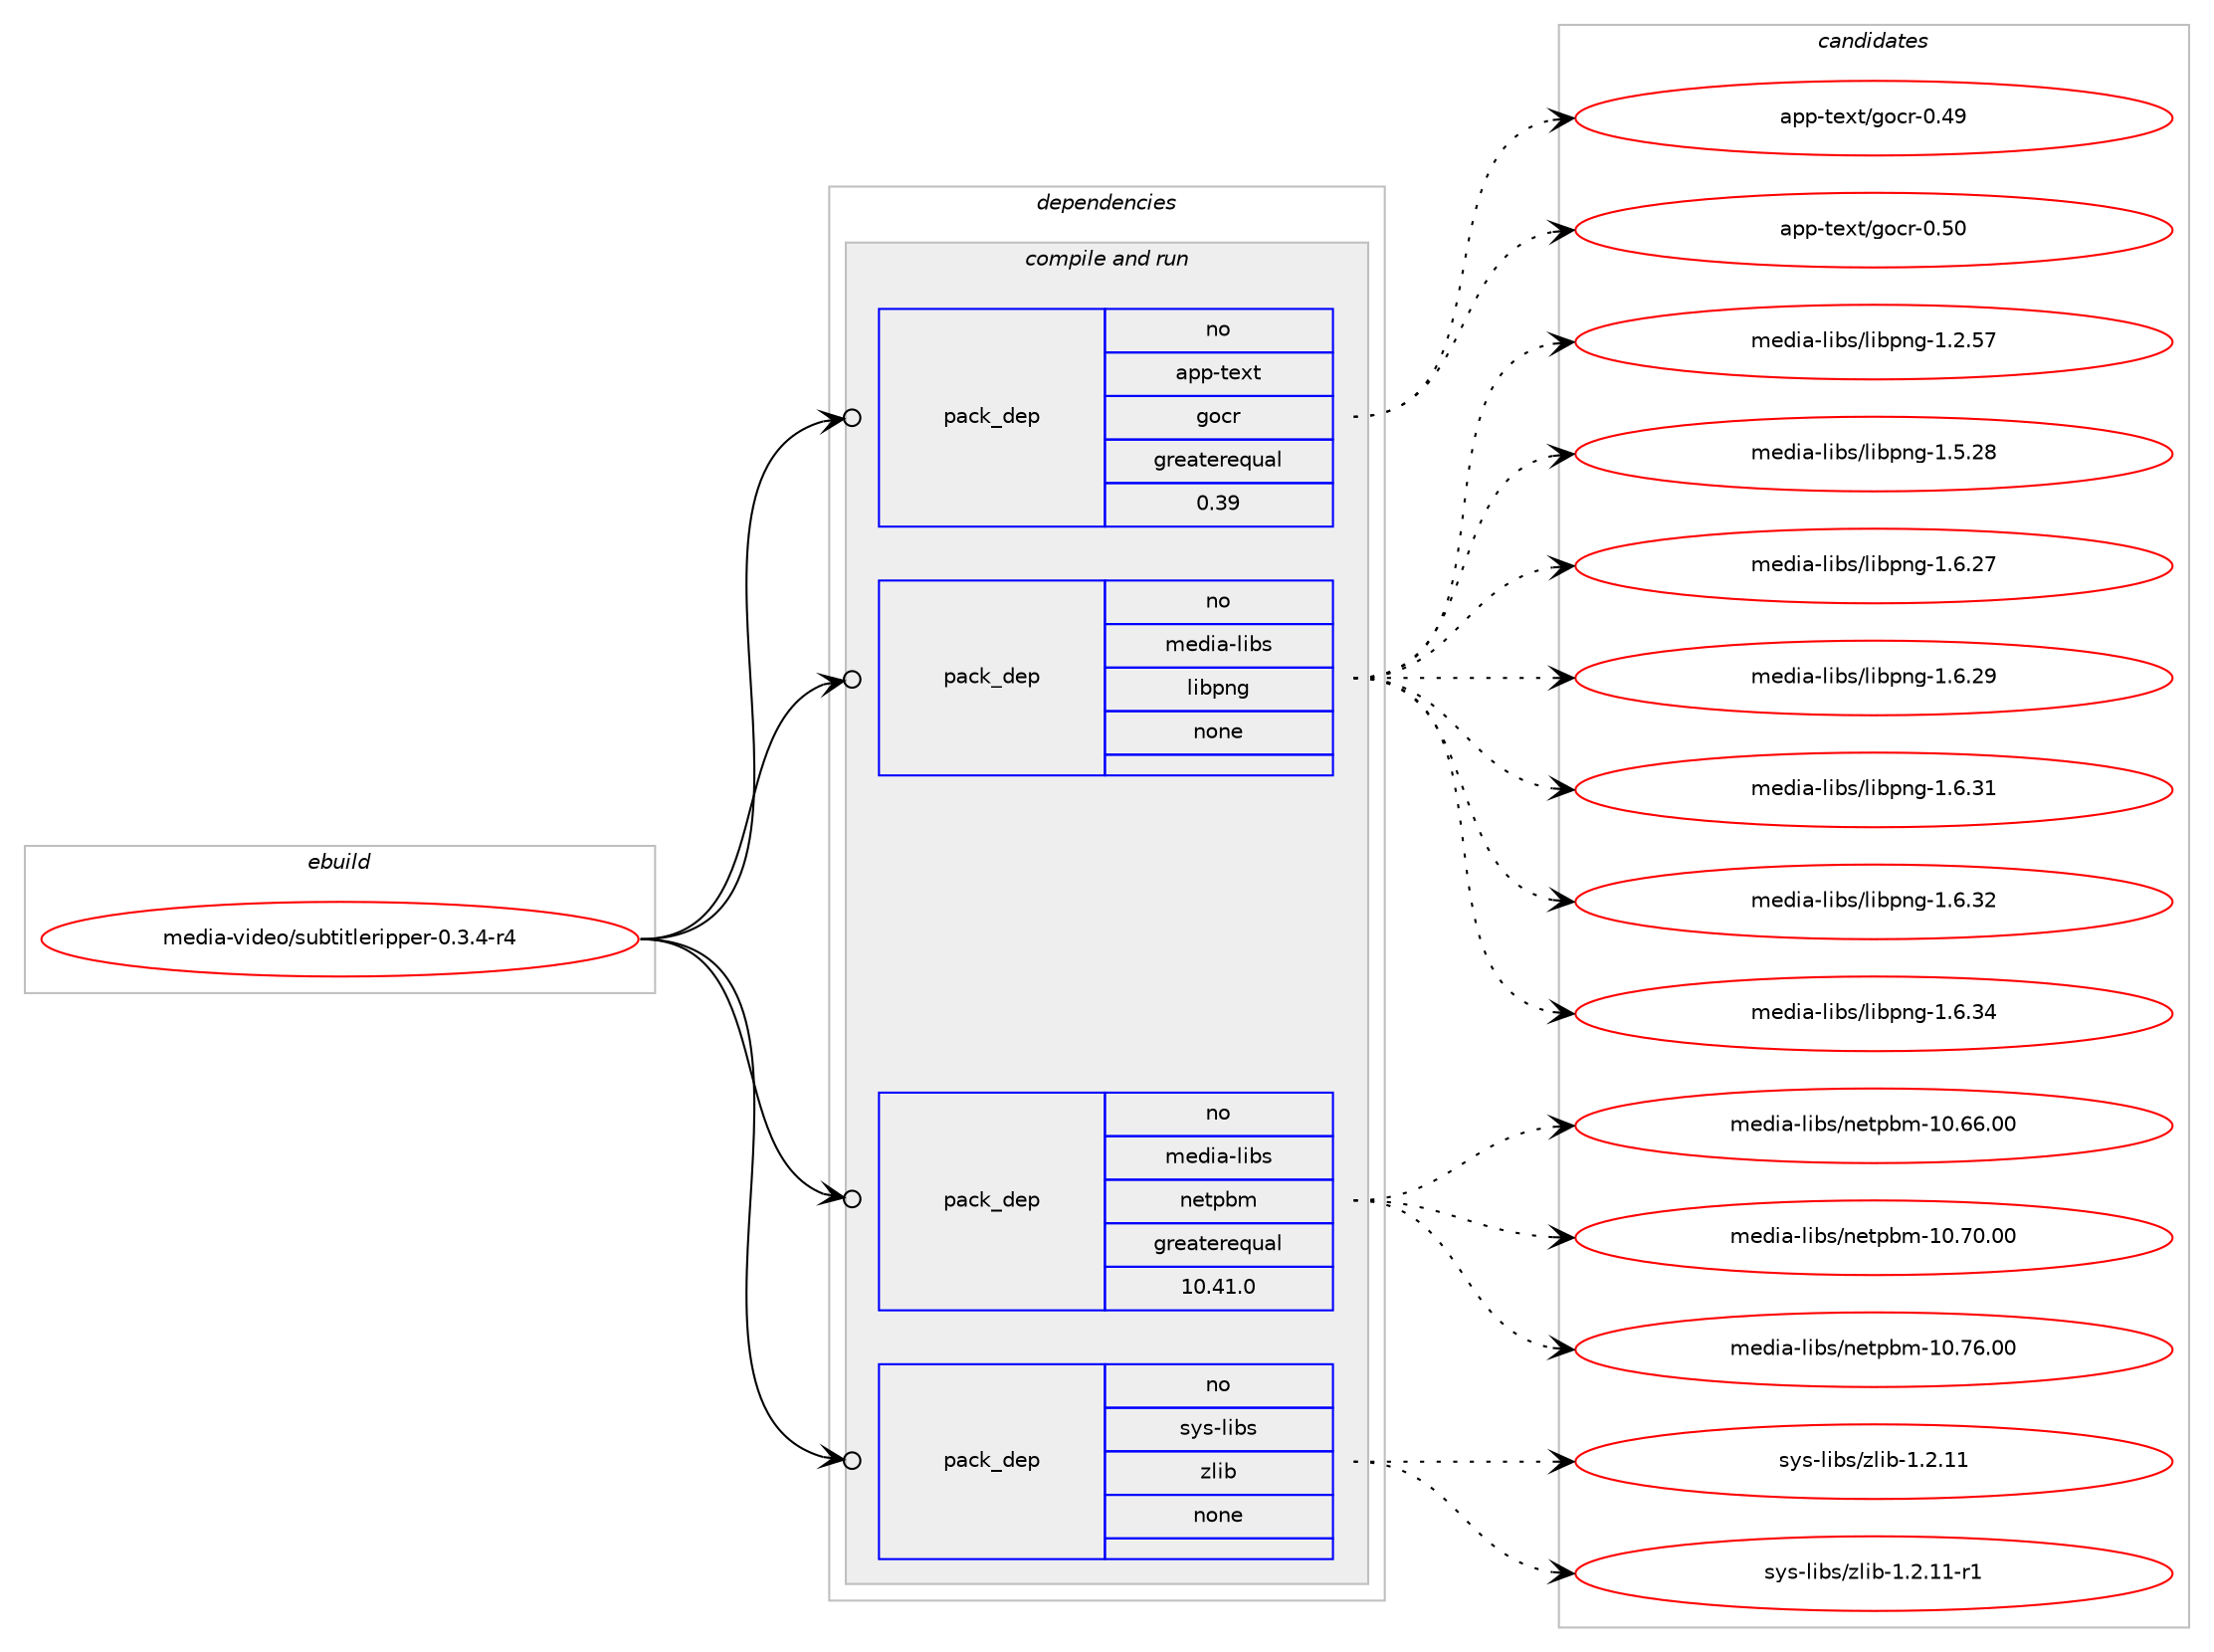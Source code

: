 digraph prolog {

# *************
# Graph options
# *************

newrank=true;
concentrate=true;
compound=true;
graph [rankdir=LR,fontname=Helvetica,fontsize=10,ranksep=1.5];#, ranksep=2.5, nodesep=0.2];
edge  [arrowhead=vee];
node  [fontname=Helvetica,fontsize=10];

# **********
# The ebuild
# **********

subgraph cluster_leftcol {
color=gray;
rank=same;
label=<<i>ebuild</i>>;
id [label="media-video/subtitleripper-0.3.4-r4", color=red, width=4, href="../media-video/subtitleripper-0.3.4-r4.svg"];
}

# ****************
# The dependencies
# ****************

subgraph cluster_midcol {
color=gray;
label=<<i>dependencies</i>>;
subgraph cluster_compile {
fillcolor="#eeeeee";
style=filled;
label=<<i>compile</i>>;
}
subgraph cluster_compileandrun {
fillcolor="#eeeeee";
style=filled;
label=<<i>compile and run</i>>;
subgraph pack292717 {
dependency396990 [label=<<TABLE BORDER="0" CELLBORDER="1" CELLSPACING="0" CELLPADDING="4" WIDTH="220"><TR><TD ROWSPAN="6" CELLPADDING="30">pack_dep</TD></TR><TR><TD WIDTH="110">no</TD></TR><TR><TD>app-text</TD></TR><TR><TD>gocr</TD></TR><TR><TD>greaterequal</TD></TR><TR><TD>0.39</TD></TR></TABLE>>, shape=none, color=blue];
}
id:e -> dependency396990:w [weight=20,style="solid",arrowhead="odotvee"];
subgraph pack292718 {
dependency396991 [label=<<TABLE BORDER="0" CELLBORDER="1" CELLSPACING="0" CELLPADDING="4" WIDTH="220"><TR><TD ROWSPAN="6" CELLPADDING="30">pack_dep</TD></TR><TR><TD WIDTH="110">no</TD></TR><TR><TD>media-libs</TD></TR><TR><TD>libpng</TD></TR><TR><TD>none</TD></TR><TR><TD></TD></TR></TABLE>>, shape=none, color=blue];
}
id:e -> dependency396991:w [weight=20,style="solid",arrowhead="odotvee"];
subgraph pack292719 {
dependency396992 [label=<<TABLE BORDER="0" CELLBORDER="1" CELLSPACING="0" CELLPADDING="4" WIDTH="220"><TR><TD ROWSPAN="6" CELLPADDING="30">pack_dep</TD></TR><TR><TD WIDTH="110">no</TD></TR><TR><TD>media-libs</TD></TR><TR><TD>netpbm</TD></TR><TR><TD>greaterequal</TD></TR><TR><TD>10.41.0</TD></TR></TABLE>>, shape=none, color=blue];
}
id:e -> dependency396992:w [weight=20,style="solid",arrowhead="odotvee"];
subgraph pack292720 {
dependency396993 [label=<<TABLE BORDER="0" CELLBORDER="1" CELLSPACING="0" CELLPADDING="4" WIDTH="220"><TR><TD ROWSPAN="6" CELLPADDING="30">pack_dep</TD></TR><TR><TD WIDTH="110">no</TD></TR><TR><TD>sys-libs</TD></TR><TR><TD>zlib</TD></TR><TR><TD>none</TD></TR><TR><TD></TD></TR></TABLE>>, shape=none, color=blue];
}
id:e -> dependency396993:w [weight=20,style="solid",arrowhead="odotvee"];
}
subgraph cluster_run {
fillcolor="#eeeeee";
style=filled;
label=<<i>run</i>>;
}
}

# **************
# The candidates
# **************

subgraph cluster_choices {
rank=same;
color=gray;
label=<<i>candidates</i>>;

subgraph choice292717 {
color=black;
nodesep=1;
choice971121124511610112011647103111991144548465257 [label="app-text/gocr-0.49", color=red, width=4,href="../app-text/gocr-0.49.svg"];
choice971121124511610112011647103111991144548465348 [label="app-text/gocr-0.50", color=red, width=4,href="../app-text/gocr-0.50.svg"];
dependency396990:e -> choice971121124511610112011647103111991144548465257:w [style=dotted,weight="100"];
dependency396990:e -> choice971121124511610112011647103111991144548465348:w [style=dotted,weight="100"];
}
subgraph choice292718 {
color=black;
nodesep=1;
choice109101100105974510810598115471081059811211010345494650465355 [label="media-libs/libpng-1.2.57", color=red, width=4,href="../media-libs/libpng-1.2.57.svg"];
choice109101100105974510810598115471081059811211010345494653465056 [label="media-libs/libpng-1.5.28", color=red, width=4,href="../media-libs/libpng-1.5.28.svg"];
choice109101100105974510810598115471081059811211010345494654465055 [label="media-libs/libpng-1.6.27", color=red, width=4,href="../media-libs/libpng-1.6.27.svg"];
choice109101100105974510810598115471081059811211010345494654465057 [label="media-libs/libpng-1.6.29", color=red, width=4,href="../media-libs/libpng-1.6.29.svg"];
choice109101100105974510810598115471081059811211010345494654465149 [label="media-libs/libpng-1.6.31", color=red, width=4,href="../media-libs/libpng-1.6.31.svg"];
choice109101100105974510810598115471081059811211010345494654465150 [label="media-libs/libpng-1.6.32", color=red, width=4,href="../media-libs/libpng-1.6.32.svg"];
choice109101100105974510810598115471081059811211010345494654465152 [label="media-libs/libpng-1.6.34", color=red, width=4,href="../media-libs/libpng-1.6.34.svg"];
dependency396991:e -> choice109101100105974510810598115471081059811211010345494650465355:w [style=dotted,weight="100"];
dependency396991:e -> choice109101100105974510810598115471081059811211010345494653465056:w [style=dotted,weight="100"];
dependency396991:e -> choice109101100105974510810598115471081059811211010345494654465055:w [style=dotted,weight="100"];
dependency396991:e -> choice109101100105974510810598115471081059811211010345494654465057:w [style=dotted,weight="100"];
dependency396991:e -> choice109101100105974510810598115471081059811211010345494654465149:w [style=dotted,weight="100"];
dependency396991:e -> choice109101100105974510810598115471081059811211010345494654465150:w [style=dotted,weight="100"];
dependency396991:e -> choice109101100105974510810598115471081059811211010345494654465152:w [style=dotted,weight="100"];
}
subgraph choice292719 {
color=black;
nodesep=1;
choice1091011001059745108105981154711010111611298109454948465454464848 [label="media-libs/netpbm-10.66.00", color=red, width=4,href="../media-libs/netpbm-10.66.00.svg"];
choice1091011001059745108105981154711010111611298109454948465548464848 [label="media-libs/netpbm-10.70.00", color=red, width=4,href="../media-libs/netpbm-10.70.00.svg"];
choice1091011001059745108105981154711010111611298109454948465554464848 [label="media-libs/netpbm-10.76.00", color=red, width=4,href="../media-libs/netpbm-10.76.00.svg"];
dependency396992:e -> choice1091011001059745108105981154711010111611298109454948465454464848:w [style=dotted,weight="100"];
dependency396992:e -> choice1091011001059745108105981154711010111611298109454948465548464848:w [style=dotted,weight="100"];
dependency396992:e -> choice1091011001059745108105981154711010111611298109454948465554464848:w [style=dotted,weight="100"];
}
subgraph choice292720 {
color=black;
nodesep=1;
choice1151211154510810598115471221081059845494650464949 [label="sys-libs/zlib-1.2.11", color=red, width=4,href="../sys-libs/zlib-1.2.11.svg"];
choice11512111545108105981154712210810598454946504649494511449 [label="sys-libs/zlib-1.2.11-r1", color=red, width=4,href="../sys-libs/zlib-1.2.11-r1.svg"];
dependency396993:e -> choice1151211154510810598115471221081059845494650464949:w [style=dotted,weight="100"];
dependency396993:e -> choice11512111545108105981154712210810598454946504649494511449:w [style=dotted,weight="100"];
}
}

}
